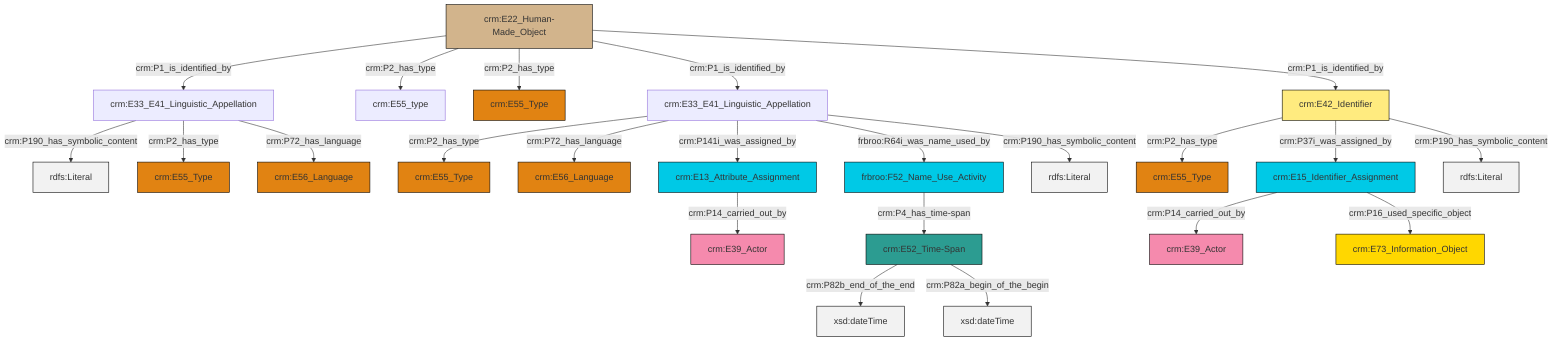 graph TD
classDef Literal fill:#f2f2f2,stroke:#000000;
classDef CRM_Entity fill:#FFFFFF,stroke:#000000;
classDef Temporal_Entity fill:#00C9E6, stroke:#000000;
classDef Type fill:#E18312, stroke:#000000;
classDef Time-Span fill:#2C9C91, stroke:#000000;
classDef Appellation fill:#FFEB7F, stroke:#000000;
classDef Place fill:#008836, stroke:#000000;
classDef Persistent_Item fill:#B266B2, stroke:#000000;
classDef Conceptual_Object fill:#FFD700, stroke:#000000;
classDef Physical_Thing fill:#D2B48C, stroke:#000000;
classDef Actor fill:#f58aad, stroke:#000000;
classDef PC_Classes fill:#4ce600, stroke:#000000;
classDef Multi fill:#cccccc,stroke:#000000;

2["crm:E33_E41_Linguistic_Appellation"]:::Default -->|crm:P2_has_type| 3["crm:E55_Type"]:::Type
0["crm:E42_Identifier"]:::Appellation -->|crm:P2_has_type| 6["crm:E55_Type"]:::Type
7["crm:E33_E41_Linguistic_Appellation"]:::Default -->|crm:P190_has_symbolic_content| 8[rdfs:Literal]:::Literal
9["crm:E22_Human-Made_Object"]:::Physical_Thing -->|crm:P1_is_identified_by| 7["crm:E33_E41_Linguistic_Appellation"]:::Default
7["crm:E33_E41_Linguistic_Appellation"]:::Default -->|crm:P2_has_type| 10["crm:E55_Type"]:::Type
9["crm:E22_Human-Made_Object"]:::Physical_Thing -->|crm:P2_has_type| 11["crm:E55_type"]:::Default
2["crm:E33_E41_Linguistic_Appellation"]:::Default -->|crm:P72_has_language| 14["crm:E56_Language"]:::Type
16["crm:E52_Time-Span"]:::Time-Span -->|crm:P82b_end_of_the_end| 17[xsd:dateTime]:::Literal
20["crm:E13_Attribute_Assignment"]:::Temporal_Entity -->|crm:P14_carried_out_by| 4["crm:E39_Actor"]:::Actor
2["crm:E33_E41_Linguistic_Appellation"]:::Default -->|crm:P141i_was_assigned_by| 20["crm:E13_Attribute_Assignment"]:::Temporal_Entity
21["crm:E15_Identifier_Assignment"]:::Temporal_Entity -->|crm:P14_carried_out_by| 25["crm:E39_Actor"]:::Actor
28["frbroo:F52_Name_Use_Activity"]:::Temporal_Entity -->|crm:P4_has_time-span| 16["crm:E52_Time-Span"]:::Time-Span
16["crm:E52_Time-Span"]:::Time-Span -->|crm:P82a_begin_of_the_begin| 31[xsd:dateTime]:::Literal
0["crm:E42_Identifier"]:::Appellation -->|crm:P37i_was_assigned_by| 21["crm:E15_Identifier_Assignment"]:::Temporal_Entity
21["crm:E15_Identifier_Assignment"]:::Temporal_Entity -->|crm:P16_used_specific_object| 12["crm:E73_Information_Object"]:::Conceptual_Object
9["crm:E22_Human-Made_Object"]:::Physical_Thing -->|crm:P2_has_type| 34["crm:E55_Type"]:::Type
2["crm:E33_E41_Linguistic_Appellation"]:::Default -->|frbroo:R64i_was_name_used_by| 28["frbroo:F52_Name_Use_Activity"]:::Temporal_Entity
7["crm:E33_E41_Linguistic_Appellation"]:::Default -->|crm:P72_has_language| 18["crm:E56_Language"]:::Type
0["crm:E42_Identifier"]:::Appellation -->|crm:P190_has_symbolic_content| 37[rdfs:Literal]:::Literal
9["crm:E22_Human-Made_Object"]:::Physical_Thing -->|crm:P1_is_identified_by| 2["crm:E33_E41_Linguistic_Appellation"]:::Default
9["crm:E22_Human-Made_Object"]:::Physical_Thing -->|crm:P1_is_identified_by| 0["crm:E42_Identifier"]:::Appellation
2["crm:E33_E41_Linguistic_Appellation"]:::Default -->|crm:P190_has_symbolic_content| 41[rdfs:Literal]:::Literal